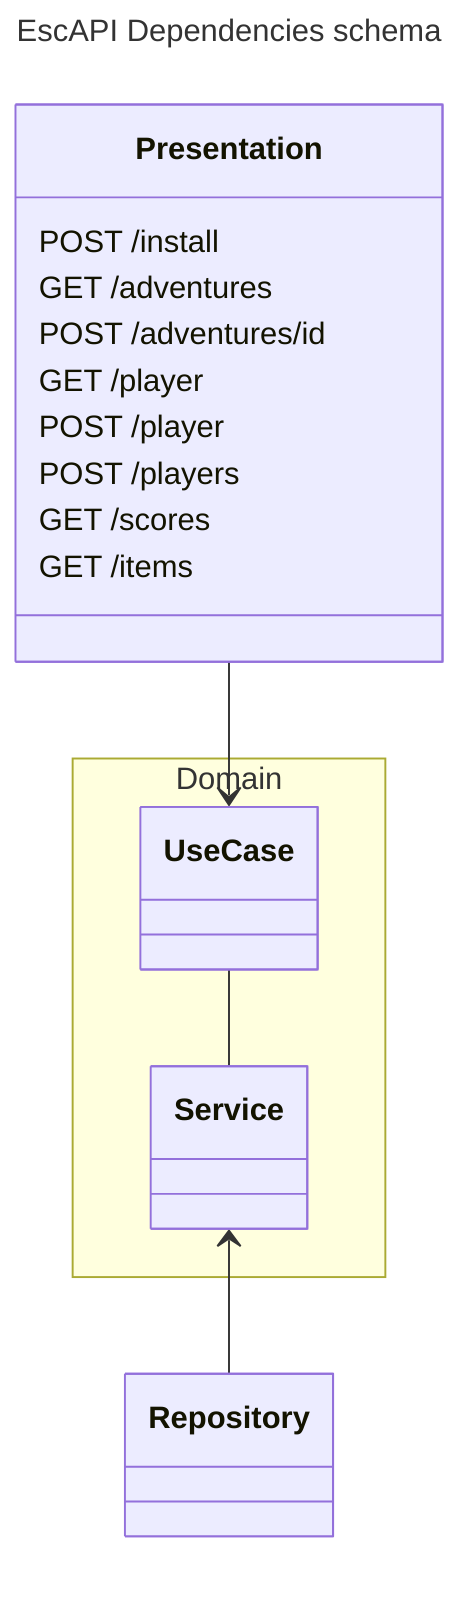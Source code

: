 ---
title: EscAPI Dependencies schema
---
classDiagram
  Presentation --> UseCase
  UseCase -- Service
  Service <-- Repository

  namespace Domain {
    class UseCase
    class Service
  }

  class Presentation {
    POST /install
    GET /adventures
    POST /adventures/id
    GET /player
    POST /player
    POST /players
    GET /scores
    GET /items
  }